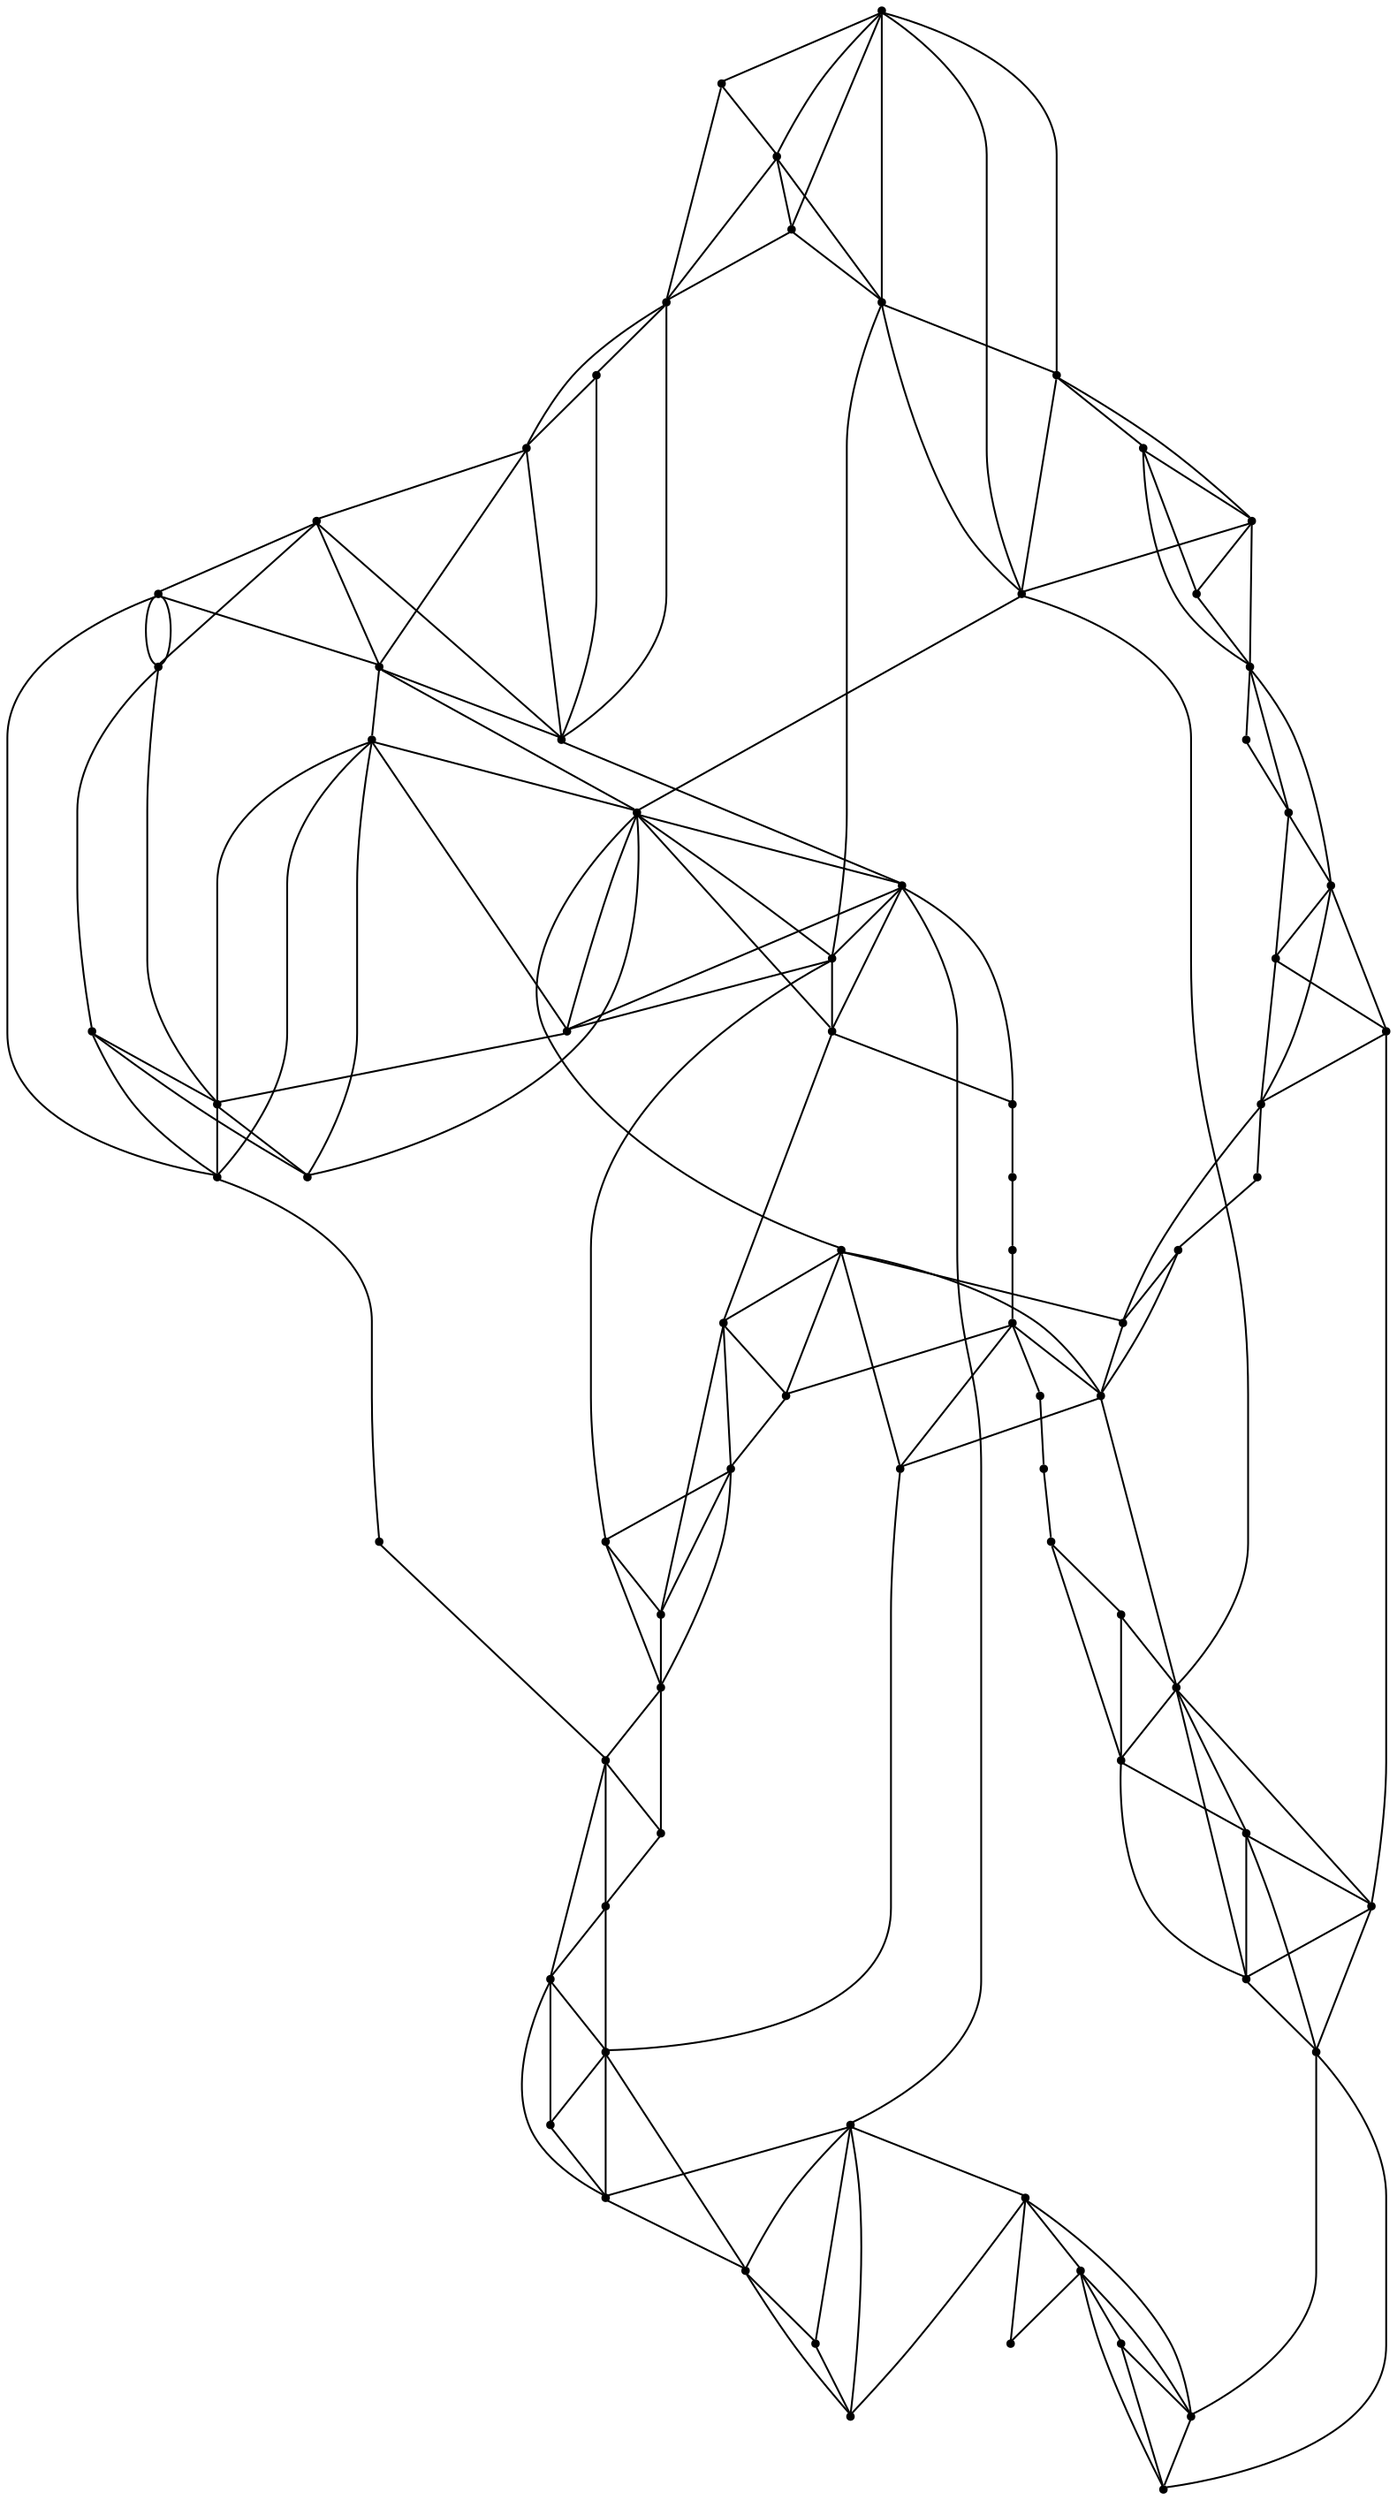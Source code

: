 graph {
  node [shape=point,comment="{\"directed\":false,\"doi\":\"10.1007/11618058_3\",\"figure\":\"5 (27)\"}"]

  v0 [pos="496.10477834302327,2245.6173128216574"]
  v1 [pos="492.54579056140983,2261.069379878949"]
  v2 [pos="504.5188397074854,2220.4715913861105"]
  v3 [pos="499.95133652797966,2214.6798636842877"]
  v4 [pos="494.78681754178774,2201.896558834027"]
  v5 [pos="484.71932571765984,2189.4028530845153"]
  v6 [pos="474.05067678052325,2182.1610953737404"]
  v7 [pos="483.82020916606103,2286.5495866864035"]
  v8 [pos="449.27940134447675,2289.6382199058044"]
  v9 [pos="458.0862429596657,2176.5278047650168"]
  v10 [pos="471.0209574854651,2304.0966219036886"]
  v11 [pos="462.437054869186,2317.127818497927"]
  v12 [pos="428.9422965116279,2162.9788265952575"]
  v13 [pos="433.33790765806685,2172.5714550742614"]
  v14 [pos="454.5460063135901,2334.013258052777"]
  v15 [pos="439.9776696493459,2314.208049210817"]
  v16 [pos="435.26429869186046,2347.2580776938903"]
  v17 [pos="410.91288494731106,2178.634026281944"]
  v18 [pos="393.43567405523254,2177.425784501345"]
  v19 [pos="425.8958848110465,2353.861127925824"]
  v20 [pos="287.1284202398256,2305.4882234661886"]
  v21 [pos="253.35545909792876,2306.986127925824"]
  v22 [pos="357.346685365189,2203.015282385459"]
  v23 [pos="407.6352039425872,2361.6840547650168"]
  v24 [pos="399.9129235555959,2360.8007298240173"]
  v25 [pos="389.28595793968026,2364.017377925824"]
  v26 [pos="403.4635969295058,2186.506989233604"]
  v27 [pos="318.3592114825581,2096.6381258099386"]
  v28 [pos="388.65042242005813,2204.111117753298"]
  v29 [pos="393.8618152707122,2194.678833716026"]
  v30 [pos="393.024142668968,2354.390290014854"]
  v31 [pos="379.6706156885901,2345.5777671266706"]
  v32 [pos="379.2486634720204,2215.037173661501"]
  v33 [pos="383.74221929505813,2341.419556372276"]
  v34 [pos="369.2697367823401,2226.6257153281676"]
  v35 [pos="376.1939294149709,2321.07882761251"]
  v36 [pos="354.00855400617735,2192.1746756960065"]
  v37 [pos="246.8261213435683,2182.2694327760846"]
  v38 [pos="358.6542094385901,2239.8090547650168"]
  v39 [pos="260.98188135901165,2351.388186845095"]
  v40 [pos="354.9910292514535,2288.873627417198"]
  v41 [pos="348.1772608557413,2250.899651281944"]
  v42 [pos="303.93153615552325,2296.1122062135846"]
  v43 [pos="357.0997649436773,2246.607036027224"]
  v44 [pos="336.88870367005813,2263.157990210166"]
  v45 [pos="324.57809434047965,2275.079872839561"]
  v46 [pos="335.24673532885174,2234.9214738934347"]
  v47 [pos="336.2125499636628,2146.134077144574"]
  v48 [pos="333.0744492641715,2137.9329866497824"]
  v49 [pos="339.5850438317587,2166.194489233604"]
  v50 [pos="317.1923328488372,2284.256890051475"]
  v51 [pos="321.2305913880814,2114.2653332480895"]
  v52 [pos="312.75088117732554,2102.2508170534284"]
  v53 [pos="271.5630223473837,2295.8861218223083"]
  v54 [pos="249.46307231104652,2317.416336767784"]
  v55 [pos="293.0472213390261,2087.779890132855"]
  v56 [pos="283.00784429505813,2086.73307362488"]
  v57 [pos="277.7641715116279,2083.9694526125104"]
  v58 [pos="265.603575240734,2325.302778316449"]
  v59 [pos="216.24022529069768,2214.438266190798"]
  v60 [pos="260.06191519803775,2104.390290014854"]
  v61 [pos="256.66441054233286,2333.809044592491"]
  v62 [pos="254.2472906068314,2107.348651322634"]
  v63 [pos="249.87460369731104,2340.999685359906"]
  v64 [pos="242.42843159520348,2166.4610729941833"]
  v65 [pos="248.28784747456396,2349.391319983116"]
  v66 [pos="235.5844459711119,2149.2153352825944"]
  v67 [pos="240.21863928506536,2338.2091707318136"]
  v68 [pos="244.2787728243096,2352.3798809775817"]
  v69 [pos="238.85692848382996,2345.07359130473"]
  v70 [pos="228.972802734375,2320.252818497927"]
  v71 [pos="205.61324775163519,2274.6631807415793"]
  v72 [pos="210.04740643168606,2287.6611258913185"]
  v73 [pos="217.72799952307412,2298.017393184613"]
  v74 [pos="205.55177995548692,2220.317286881716"]
  v75 [pos="217.74154421784158,2190.8652172812926"]
  v76 [pos="199.37562568132267,2234.287153316449"]
  v77 [pos="198.4462879269622,2261.558996272992"]
  v78 [pos="198.22437034429504,2248.9216035931418"]

  v0 -- v1 [id="-1",pos="496.10477834302327,2245.6173128216574 492.54579056140983,2261.069379878949 492.54579056140983,2261.069379878949 492.54579056140983,2261.069379878949"]
  v78 -- v76 [id="-3",pos="198.22437034429504,2248.9216035931418 199.37562568132267,2234.287153316449 199.37562568132267,2234.287153316449 199.37562568132267,2234.287153316449"]
  v77 -- v78 [id="-4",pos="198.4462879269622,2261.558996272992 198.22437034429504,2248.9216035931418 198.22437034429504,2248.9216035931418 198.22437034429504,2248.9216035931418"]
  v76 -- v74 [id="-8",pos="199.37562568132267,2234.287153316449 205.55177995548692,2220.317286881716 205.55177995548692,2220.317286881716 205.55177995548692,2220.317286881716"]
  v78 -- v74 [id="-11",pos="198.22437034429504,2248.9216035931418 205.55177995548692,2220.317286881716 205.55177995548692,2220.317286881716 205.55177995548692,2220.317286881716"]
  v78 -- v59 [id="-14",pos="198.22437034429504,2248.9216035931418 216.24022529069768,2214.438266190798 216.24022529069768,2214.438266190798 216.24022529069768,2214.438266190798"]
  v78 -- v71 [id="-24",pos="198.22437034429504,2248.9216035931418 205.61324775163519,2274.6631807415793 205.61324775163519,2274.6631807415793 205.61324775163519,2274.6631807415793"]
  v71 -- v72 [id="-26",pos="205.61324775163519,2274.6631807415793 210.04740643168606,2287.6611258913185 210.04740643168606,2287.6611258913185 210.04740643168606,2287.6611258913185"]
  v77 -- v71 [id="-30",pos="198.4462879269622,2261.558996272992 205.61324775163519,2274.6631807415793 205.61324775163519,2274.6631807415793 205.61324775163519,2274.6631807415793"]
  v72 -- v73 [id="-35",pos="210.04740643168606,2287.6611258913185 217.72799952307412,2298.017393184613 217.72799952307412,2298.017393184613 217.72799952307412,2298.017393184613"]
  v74 -- v75 [id="-38",pos="205.55177995548692,2220.317286881716 217.74154421784158,2190.8652172812926 217.74154421784158,2190.8652172812926 217.74154421784158,2190.8652172812926"]
  v76 -- v71 [id="-42",pos="199.37562568132267,2234.287153316449 205.61324775163519,2274.6631807415793 205.61324775163519,2274.6631807415793 205.61324775163519,2274.6631807415793"]
  v76 -- v59 [id="-43",pos="199.37562568132267,2234.287153316449 216.24022529069768,2214.438266190798 216.24022529069768,2214.438266190798 216.24022529069768,2214.438266190798"]
  v74 -- v77 [id="-57",pos="205.55177995548692,2220.317286881716 198.4462879269622,2261.558996272992 198.4462879269622,2261.558996272992 198.4462879269622,2261.558996272992"]
  v74 -- v37 [id="-64",pos="205.55177995548692,2220.317286881716 246.8261213435683,2182.2694327760846 246.8261213435683,2182.2694327760846 246.8261213435683,2182.2694327760846"]
  v71 -- v73 [id="-65",pos="205.61324775163519,2274.6631807415793 217.72799952307412,2298.017393184613 217.72799952307412,2298.017393184613 217.72799952307412,2298.017393184613"]
  v74 -- v59 [id="-67",pos="205.55177995548692,2220.317286881716 216.24022529069768,2214.438266190798 216.24022529069768,2214.438266190798 216.24022529069768,2214.438266190798"]
  v71 -- v21 [id="-69",pos="205.61324775163519,2274.6631807415793 253.35545909792876,2306.986127925824 253.35545909792876,2306.986127925824 253.35545909792876,2306.986127925824"]
  v73 -- v70 [id="-82",pos="217.72799952307412,2298.017393184613 228.972802734375,2320.252818497927 228.972802734375,2320.252818497927 228.972802734375,2320.252818497927"]
  v72 -- v21 [id="-85",pos="210.04740643168606,2287.6611258913185 253.35545909792876,2306.986127925824 253.35545909792876,2306.986127925824 253.35545909792876,2306.986127925824"]
  v59 -- v75 [id="-92",pos="216.24022529069768,2214.438266190798 217.74154421784158,2190.8652172812926 217.74154421784158,2190.8652172812926 217.74154421784158,2190.8652172812926"]
  v59 -- v37 [id="-105",pos="216.24022529069768,2214.438266190798 246.8261213435683,2182.2694327760846 246.8261213435683,2182.2694327760846 246.8261213435683,2182.2694327760846"]
  v59 -- v42 [id="-112",pos="216.24022529069768,2214.438266190798 303.93153615552325,2296.1122062135846 303.93153615552325,2296.1122062135846 303.93153615552325,2296.1122062135846"]
  v75 -- v66 [id="-114",pos="217.74154421784158,2190.8652172812926 235.5844459711119,2149.2153352825944 235.5844459711119,2149.2153352825944 235.5844459711119,2149.2153352825944"]
  v75 -- v64 [id="-116",pos="217.74154421784158,2190.8652172812926 242.42843159520348,2166.4610729941833 242.42843159520348,2166.4610729941833 242.42843159520348,2166.4610729941833"]
  v75 -- v37 [id="-121",pos="217.74154421784158,2190.8652172812926 246.8261213435683,2182.2694327760846 246.8261213435683,2182.2694327760846 246.8261213435683,2182.2694327760846"]
  v73 -- v54 [id="-123",pos="217.72799952307412,2298.017393184613 249.46307231104652,2317.416336767784 249.46307231104652,2317.416336767784 249.46307231104652,2317.416336767784"]
  v73 -- v21 [id="-124",pos="217.72799952307412,2298.017393184613 253.35545909792876,2306.986127925824 253.35545909792876,2306.986127925824 253.35545909792876,2306.986127925824"]
  v70 -- v69 [id="-133",pos="228.972802734375,2320.252818497927 238.85692848382996,2345.07359130473 238.85692848382996,2345.07359130473 238.85692848382996,2345.07359130473"]
  v70 -- v67 [id="-134",pos="228.972802734375,2320.252818497927 240.21863928506536,2338.2091707318136 240.21863928506536,2338.2091707318136 240.21863928506536,2338.2091707318136"]
  v70 -- v21 [id="-135",pos="228.972802734375,2320.252818497927 253.35545909792876,2306.986127925824 253.35545909792876,2306.986127925824 253.35545909792876,2306.986127925824"]
  v70 -- v54 [id="-137",pos="228.972802734375,2320.252818497927 249.46307231104652,2317.416336767784 249.46307231104652,2317.416336767784 249.46307231104652,2317.416336767784"]
  v66 -- v62 [id="-143",pos="235.5844459711119,2149.2153352825944 254.2472906068314,2107.348651322634 254.2472906068314,2107.348651322634 254.2472906068314,2107.348651322634"]
  v66 -- v60 [id="-144",pos="235.5844459711119,2149.2153352825944 260.06191519803775,2104.390290014854 260.06191519803775,2104.390290014854 260.06191519803775,2104.390290014854"]
  v66 -- v64 [id="-145",pos="235.5844459711119,2149.2153352825944 242.42843159520348,2166.4610729941833 242.42843159520348,2166.4610729941833 242.42843159520348,2166.4610729941833"]
  v64 -- v37 [id="-146",pos="242.42843159520348,2166.4610729941833 246.8261213435683,2182.2694327760846 246.8261213435683,2182.2694327760846 246.8261213435683,2182.2694327760846"]
  v69 -- v67 [id="-152",pos="238.85692848382996,2345.07359130473 240.21863928506536,2338.2091707318136 240.21863928506536,2338.2091707318136 240.21863928506536,2338.2091707318136"]
  v67 -- v54 [id="-156",pos="240.21863928506536,2338.2091707318136 249.46307231104652,2317.416336767784 249.46307231104652,2317.416336767784 249.46307231104652,2317.416336767784"]
  v69 -- v68 [id="-163",pos="238.85692848382996,2345.07359130473 244.2787728243096,2352.3798809775817 244.2787728243096,2352.3798809775817 244.2787728243096,2352.3798809775817"]
  v54 -- v21 [id="-165",pos="249.46307231104652,2317.416336767784 253.35545909792876,2306.986127925824 253.35545909792876,2306.986127925824 253.35545909792876,2306.986127925824"]
  v67 -- v69 [id="-170",pos="240.21863928506536,2338.2091707318136 242.02418922601743,2351.212202144574 242.02418922601743,2351.212202144574 242.02418922601743,2351.212202144574 241.21570448764535,2351.278832190147 241.21570448764535,2351.278832190147 241.21570448764535,2351.278832190147 238.85692848382996,2345.07359130473 238.85692848382996,2345.07359130473 238.85692848382996,2345.07359130473"]
  v69 -- v65 [id="-171",pos="238.85692848382996,2345.07359130473 248.28784747456396,2349.391319983116 248.28784747456396,2349.391319983116 248.28784747456396,2349.391319983116"]
  v65 -- v39 [id="-179",pos="248.28784747456396,2349.391319983116 260.98188135901165,2351.388186845095 260.98188135901165,2351.388186845095 260.98188135901165,2351.388186845095"]
  v67 -- v39 [id="-180",pos="240.21863928506536,2338.2091707318136 260.98188135901165,2351.388186845095 260.98188135901165,2351.388186845095 260.98188135901165,2351.388186845095"]
  v64 -- v62 [id="-183",pos="242.42843159520348,2166.4610729941833 254.2472906068314,2107.348651322634 254.2472906068314,2107.348651322634 254.2472906068314,2107.348651322634"]
  v68 -- v63 [id="-186",pos="244.2787728243096,2352.3798809775817 249.87460369731104,2340.999685359906 249.87460369731104,2340.999685359906 249.87460369731104,2340.999685359906"]
  v64 -- v60 [id="-188",pos="242.42843159520348,2166.4610729941833 260.06191519803775,2104.390290014854 260.06191519803775,2104.390290014854 260.06191519803775,2104.390290014854"]
  v37 -- v53 [id="-193",pos="246.8261213435683,2182.2694327760846 271.5630223473837,2295.8861218223083 271.5630223473837,2295.8861218223083 271.5630223473837,2295.8861218223083"]
  v68 -- v65 [id="-194",pos="244.2787728243096,2352.3798809775817 248.28784747456396,2349.391319983116 248.28784747456396,2349.391319983116 248.28784747456396,2349.391319983116"]
  v68 -- v39 [id="-200",pos="244.2787728243096,2352.3798809775817 260.98188135901165,2351.388186845095 260.98188135901165,2351.388186845095 260.98188135901165,2351.388186845095"]
  v65 -- v63 [id="-206",pos="248.28784747456396,2349.391319983116 249.87460369731104,2340.999685359906 249.87460369731104,2340.999685359906 249.87460369731104,2340.999685359906"]
  v63 -- v61 [id="-207",pos="249.87460369731104,2340.999685359906 256.66441054233286,2333.809044592491 256.66441054233286,2333.809044592491 256.66441054233286,2333.809044592491"]
  v37 -- v18 [id="-240",pos="246.8261213435683,2182.2694327760846 393.43567405523254,2177.425784501345 393.43567405523254,2177.425784501345 393.43567405523254,2177.425784501345"]
  v65 -- v61 [id="-243",pos="248.28784747456396,2349.391319983116 256.66441054233286,2333.809044592491 256.66441054233286,2333.809044592491 256.66441054233286,2333.809044592491"]
  v61 -- v58 [id="-244",pos="256.66441054233286,2333.809044592491 265.603575240734,2325.302778316449 265.603575240734,2325.302778316449 265.603575240734,2325.302778316449"]
  v63 -- v53 [id="-258",pos="249.87460369731104,2340.999685359906 271.5630223473837,2295.8861218223083 271.5630223473837,2295.8861218223083 271.5630223473837,2295.8861218223083"]
  v54 -- v61 [id="-260",pos="249.46307231104652,2317.416336767784 256.66441054233286,2333.809044592491 256.66441054233286,2333.809044592491 256.66441054233286,2333.809044592491"]
  v61 -- v39 [id="-261",pos="256.66441054233286,2333.809044592491 260.98188135901165,2351.388186845095 260.98188135901165,2351.388186845095 260.98188135901165,2351.388186845095"]
  v54 -- v53 [id="-263",pos="249.46307231104652,2317.416336767784 271.5630223473837,2295.8861218223083 271.5630223473837,2295.8861218223083 271.5630223473837,2295.8861218223083"]
  v53 -- v46 [id="-264",pos="271.5630223473837,2295.8861218223083 335.24673532885174,2234.9214738934347 335.24673532885174,2234.9214738934347 335.24673532885174,2234.9214738934347"]
  v62 -- v60 [id="-291",pos="254.2472906068314,2107.348651322634 260.06191519803775,2104.390290014854 260.06191519803775,2104.390290014854 260.06191519803775,2104.390290014854"]
  v60 -- v57 [id="-292",pos="260.06191519803775,2104.390290014854 277.7641715116279,2083.9694526125104 277.7641715116279,2083.9694526125104 277.7641715116279,2083.9694526125104"]
  v21 -- v20 [id="-293",pos="253.35545909792876,2306.986127925824 287.1284202398256,2305.4882234661886 287.1284202398256,2305.4882234661886 287.1284202398256,2305.4882234661886"]
  v20 -- v8 [id="-294",pos="287.1284202398256,2305.4882234661886 449.27940134447675,2289.6382199058044 449.27940134447675,2289.6382199058044 449.27940134447675,2289.6382199058044"]
  v60 -- v56 [id="-298",pos="260.06191519803775,2104.390290014854 283.00784429505813,2086.73307362488 283.00784429505813,2086.73307362488 283.00784429505813,2086.73307362488"]
  v61 -- v53 [id="-308",pos="256.66441054233286,2333.809044592491 271.5630223473837,2295.8861218223083 271.5630223473837,2295.8861218223083 271.5630223473837,2295.8861218223083"]
  v58 -- v20 [id="-312",pos="265.603575240734,2325.302778316449 287.1284202398256,2305.4882234661886 287.1284202398256,2305.4882234661886 287.1284202398256,2305.4882234661886"]
  v60 -- v55 [id="-338",pos="260.06191519803775,2104.390290014854 293.0472213390261,2087.779890132855 293.0472213390261,2087.779890132855 293.0472213390261,2087.779890132855"]
  v39 -- v25 [id="-342",pos="260.98188135901165,2351.388186845095 389.28595793968026,2364.017377925824 389.28595793968026,2364.017377925824 389.28595793968026,2364.017377925824"]
  v58 -- v65 [id="-349",pos="265.603575240734,2325.302778316449 248.28784747456396,2349.391319983116 248.28784747456396,2349.391319983116 248.28784747456396,2349.391319983116"]
  v58 -- v53 [id="-350",pos="265.603575240734,2325.302778316449 271.5630223473837,2295.8861218223083 271.5630223473837,2295.8861218223083 271.5630223473837,2295.8861218223083"]
  v20 -- v42 [id="-354",pos="287.1284202398256,2305.4882234661886 303.93153615552325,2296.1122062135846 303.93153615552325,2296.1122062135846 303.93153615552325,2296.1122062135846"]
  v53 -- v50 [id="-367",pos="271.5630223473837,2295.8861218223083 317.1923328488372,2284.256890051475 317.1923328488372,2284.256890051475 317.1923328488372,2284.256890051475"]
  v53 -- v20 [id="-368",pos="271.5630223473837,2295.8861218223083 287.1284202398256,2305.4882234661886 287.1284202398256,2305.4882234661886 287.1284202398256,2305.4882234661886"]
  v53 -- v42 [id="-370",pos="271.5630223473837,2295.8861218223083 303.93153615552325,2296.1122062135846 303.93153615552325,2296.1122062135846 303.93153615552325,2296.1122062135846"]
  v57 -- v56 [id="-380",pos="277.7641715116279,2083.9694526125104 283.00784429505813,2086.73307362488 283.00784429505813,2086.73307362488 283.00784429505813,2086.73307362488"]
  v56 -- v55 [id="-382",pos="283.00784429505813,2086.73307362488 293.0472213390261,2087.779890132855 293.0472213390261,2087.779890132855 293.0472213390261,2087.779890132855"]
  v55 -- v27 [id="-383",pos="293.0472213390261,2087.779890132855 318.3592114825581,2096.6381258099386 318.3592114825581,2096.6381258099386 318.3592114825581,2096.6381258099386"]
  v56 -- v52 [id="-395",pos="283.00784429505813,2086.73307362488 312.75088117732554,2102.2508170534284 312.75088117732554,2102.2508170534284 312.75088117732554,2102.2508170534284"]
  v20 -- v45 [id="-407",pos="287.1284202398256,2305.4882234661886 324.57809434047965,2275.079872839561 324.57809434047965,2275.079872839561 324.57809434047965,2275.079872839561"]
  v42 -- v50 [id="-409",pos="303.93153615552325,2296.1122062135846 317.1923328488372,2284.256890051475 317.1923328488372,2284.256890051475 317.1923328488372,2284.256890051475"]
  v55 -- v51 [id="-423",pos="293.0472213390261,2087.779890132855 321.2305913880814,2114.2653332480895 321.2305913880814,2114.2653332480895 321.2305913880814,2114.2653332480895"]
  v55 -- v52 [id="-425",pos="293.0472213390261,2087.779890132855 312.75088117732554,2102.2508170534284 312.75088117732554,2102.2508170534284 312.75088117732554,2102.2508170534284"]
  v42 -- v58 [id="-433",pos="303.93153615552325,2296.1122062135846 265.603575240734,2325.302778316449 265.603575240734,2325.302778316449 265.603575240734,2325.302778316449"]
  v50 -- v45 [id="-436",pos="317.1923328488372,2284.256890051475 324.57809434047965,2275.079872839561 324.57809434047965,2275.079872839561 324.57809434047965,2275.079872839561"]
  v45 -- v44 [id="-439",pos="324.57809434047965,2275.079872839561 336.88870367005813,2263.157990210166 336.88870367005813,2263.157990210166 336.88870367005813,2263.157990210166"]
  v42 -- v31 [id="-445",pos="303.93153615552325,2296.1122062135846 379.6706156885901,2345.5777671266706 379.6706156885901,2345.5777671266706 379.6706156885901,2345.5777671266706"]
  v52 -- v27 [id="-453",pos="312.75088117732554,2102.2508170534284 318.3592114825581,2096.6381258099386 318.3592114825581,2096.6381258099386 318.3592114825581,2096.6381258099386"]
  v52 -- v51 [id="-454",pos="312.75088117732554,2102.2508170534284 321.2305913880814,2114.2653332480895 321.2305913880814,2114.2653332480895 321.2305913880814,2114.2653332480895"]
  v51 -- v48 [id="-455",pos="321.2305913880814,2114.2653332480895 333.0744492641715,2137.9329866497824 333.0744492641715,2137.9329866497824 333.0744492641715,2137.9329866497824"]
  v48 -- v47 [id="-456",pos="333.0744492641715,2137.9329866497824 336.2125499636628,2146.134077144574 336.2125499636628,2146.134077144574 336.2125499636628,2146.134077144574"]
  v44 -- v41 [id="-482",pos="336.88870367005813,2263.157990210166 348.1772608557413,2250.899651281944 348.1772608557413,2250.899651281944 348.1772608557413,2250.899651281944"]
  v27 -- v51 [id="-489",pos="318.3592114825581,2096.6381258099386 321.2305913880814,2114.2653332480895 321.2305913880814,2114.2653332480895 321.2305913880814,2114.2653332480895"]
  v50 -- v40 [id="-491",pos="317.1923328488372,2284.256890051475 354.9910292514535,2288.873627417198 354.9910292514535,2288.873627417198 354.9910292514535,2288.873627417198"]
  v27 -- v12 [id="-496",pos="318.3592114825581,2096.6381258099386 428.9422965116279,2162.9788265952575 428.9422965116279,2162.9788265952575 428.9422965116279,2162.9788265952575"]
  v51 -- v49 [id="-503",pos="321.2305913880814,2114.2653332480895 339.5850438317587,2166.194489233604 339.5850438317587,2166.194489233604 339.5850438317587,2166.194489233604"]
  v50 -- v20 [id="-511",pos="317.1923328488372,2284.256890051475 287.1284202398256,2305.4882234661886 287.1284202398256,2305.4882234661886 287.1284202398256,2305.4882234661886"]
  v41 -- v38 [id="-517",pos="348.1772608557413,2250.899651281944 358.6542094385901,2239.8090547650168 358.6542094385901,2239.8090547650168 358.6542094385901,2239.8090547650168"]
  v47 -- v49 [id="-534",pos="336.2125499636628,2146.134077144574 339.5850438317587,2166.194489233604 339.5850438317587,2166.194489233604 339.5850438317587,2166.194489233604"]
  v47 -- v36 [id="-536",pos="336.2125499636628,2146.134077144574 354.00855400617735,2192.1746756960065 354.00855400617735,2192.1746756960065 354.00855400617735,2192.1746756960065"]
  v36 -- v22 [id="-537",pos="354.00855400617735,2192.1746756960065 357.346685365189,2203.015282385459 357.346685365189,2203.015282385459 357.346685365189,2203.015282385459"]
  v46 -- v49 [id="-541",pos="335.24673532885174,2234.9214738934347 339.5850438317587,2166.194489233604 339.5850438317587,2166.194489233604 339.5850438317587,2166.194489233604"]
  v46 -- v36 [id="-552",pos="335.24673532885174,2234.9214738934347 354.00855400617735,2192.1746756960065 354.00855400617735,2192.1746756960065 354.00855400617735,2192.1746756960065"]
  v46 -- v22 [id="-563",pos="335.24673532885174,2234.9214738934347 357.346685365189,2203.015282385459 357.346685365189,2203.015282385459 357.346685365189,2203.015282385459"]
  v46 -- v40 [id="-565",pos="335.24673532885174,2234.9214738934347 354.9910292514535,2288.873627417198 354.9910292514535,2288.873627417198 354.9910292514535,2288.873627417198"]
  v46 -- v43 [id="-572",pos="335.24673532885174,2234.9214738934347 357.0997649436773,2246.607036027224 357.0997649436773,2246.607036027224 357.0997649436773,2246.607036027224"]
  v38 -- v34 [id="-578",pos="358.6542094385901,2239.8090547650168 369.2697367823401,2226.6257153281676 369.2697367823401,2226.6257153281676 369.2697367823401,2226.6257153281676"]
  v49 -- v36 [id="-596",pos="339.5850438317587,2166.194489233604 354.00855400617735,2192.1746756960065 354.00855400617735,2192.1746756960065 354.00855400617735,2192.1746756960065"]
  v34 -- v32 [id="-610",pos="369.2697367823401,2226.6257153281676 379.2486634720204,2215.037173661501 379.2486634720204,2215.037173661501 379.2486634720204,2215.037173661501"]
  v22 -- v38 [id="-629",pos="357.346685365189,2203.015282385459 358.6542094385901,2239.8090547650168 358.6542094385901,2239.8090547650168 358.6542094385901,2239.8090547650168"]
  v38 -- v43 [id="-630",pos="358.6542094385901,2239.8090547650168 357.0997649436773,2246.607036027224 357.0997649436773,2246.607036027224 357.0997649436773,2246.607036027224"]
  v40 -- v43 [id="-631",pos="354.9910292514535,2288.873627417198 357.0997649436773,2246.607036027224 357.0997649436773,2246.607036027224 357.0997649436773,2246.607036027224"]
  v36 -- v18 [id="-639",pos="354.00855400617735,2192.1746756960065 393.43567405523254,2177.425784501345 393.43567405523254,2177.425784501345 393.43567405523254,2177.425784501345"]
  v40 -- v33 [id="-644",pos="354.9910292514535,2288.873627417198 383.74221929505813,2341.419556372276 383.74221929505813,2341.419556372276 383.74221929505813,2341.419556372276"]
  v40 -- v35 [id="-650",pos="354.9910292514535,2288.873627417198 376.1939294149709,2321.07882761251 376.1939294149709,2321.07882761251 376.1939294149709,2321.07882761251"]
  v38 -- v36 [id="-653",pos="358.6542094385901,2239.8090547650168 354.00855400617735,2192.1746756960065 354.00855400617735,2192.1746756960065 354.00855400617735,2192.1746756960065"]
  v43 -- v35 [id="-681",pos="357.0997649436773,2246.607036027224 376.1939294149709,2321.07882761251 376.1939294149709,2321.07882761251 376.1939294149709,2321.07882761251"]
  v22 -- v15 [id="-684",pos="357.346685365189,2203.015282385459 439.9776696493459,2314.208049210817 439.9776696493459,2314.208049210817 439.9776696493459,2314.208049210817"]
  v32 -- v28 [id="-690",pos="379.2486634720204,2215.037173661501 388.65042242005813,2204.111117753298 388.65042242005813,2204.111117753298 388.65042242005813,2204.111117753298"]
  v28 -- v29 [id="-705",pos="388.65042242005813,2204.111117753298 393.8618152707122,2194.678833716026 393.8618152707122,2194.678833716026 393.8618152707122,2194.678833716026"]
  v35 -- v31 [id="-719",pos="376.1939294149709,2321.07882761251 379.6706156885901,2345.5777671266706 379.6706156885901,2345.5777671266706 379.6706156885901,2345.5777671266706"]
  v35 -- v33 [id="-720",pos="376.1939294149709,2321.07882761251 383.74221929505813,2341.419556372276 383.74221929505813,2341.419556372276 383.74221929505813,2341.419556372276"]
  v35 -- v30 [id="-721",pos="376.1939294149709,2321.07882761251 393.024142668968,2354.390290014854 393.024142668968,2354.390290014854 393.024142668968,2354.390290014854"]
  v29 -- v26 [id="-739",pos="393.8618152707122,2194.678833716026 403.4635969295058,2186.506989233604 403.4635969295058,2186.506989233604 403.4635969295058,2186.506989233604"]
  v31 -- v33 [id="-742",pos="379.6706156885901,2345.5777671266706 383.74221929505813,2341.419556372276 383.74221929505813,2341.419556372276 383.74221929505813,2341.419556372276"]
  v31 -- v30 [id="-749",pos="379.6706156885901,2345.5777671266706 393.024142668968,2354.390290014854 393.024142668968,2354.390290014854 393.024142668968,2354.390290014854"]
  v30 -- v24 [id="-750",pos="393.024142668968,2354.390290014854 399.9129235555959,2360.8007298240173 399.9129235555959,2360.8007298240173 399.9129235555959,2360.8007298240173"]
  v30 -- v23 [id="-753",pos="393.024142668968,2354.390290014854 407.6352039425872,2361.6840547650168 407.6352039425872,2361.6840547650168 407.6352039425872,2361.6840547650168"]
  v33 -- v30 [id="-762",pos="383.74221929505813,2341.419556372276 393.024142668968,2354.390290014854 393.024142668968,2354.390290014854 393.024142668968,2354.390290014854"]
  v26 -- v17 [id="-781",pos="403.4635969295058,2186.506989233604 410.91288494731106,2178.634026281944 410.91288494731106,2178.634026281944 410.91288494731106,2178.634026281944"]
  v25 -- v24 [id="-785",pos="389.28595793968026,2364.017377925824 399.9129235555959,2360.8007298240173 399.9129235555959,2360.8007298240173 399.9129235555959,2360.8007298240173"]
  v24 -- v16 [id="-786",pos="399.9129235555959,2360.8007298240173 435.26429869186046,2347.2580776938903 435.26429869186046,2347.2580776938903 435.26429869186046,2347.2580776938903"]
  v24 -- v19 [id="-789",pos="399.9129235555959,2360.8007298240173 425.8958848110465,2353.861127925824 425.8958848110465,2353.861127925824 425.8958848110465,2353.861127925824"]
  v24 -- v23 [id="-792",pos="399.9129235555959,2360.8007298240173 407.6352039425872,2361.6840547650168 407.6352039425872,2361.6840547650168 407.6352039425872,2361.6840547650168"]
  v29 -- v18 [id="-817",pos="393.8618152707122,2194.678833716026 393.43567405523254,2177.425784501345 393.43567405523254,2177.425784501345 393.43567405523254,2177.425784501345"]
  v18 -- v12 [id="-828",pos="393.43567405523254,2177.425784501345 428.9422965116279,2162.9788265952575 428.9422965116279,2162.9788265952575 428.9422965116279,2162.9788265952575"]
  v18 -- v26 [id="-829",pos="393.43567405523254,2177.425784501345 403.4635969295058,2186.506989233604 403.4635969295058,2186.506989233604 403.4635969295058,2186.506989233604"]
  v18 -- v13 [id="-830",pos="393.43567405523254,2177.425784501345 433.33790765806685,2172.5714550742614 433.33790765806685,2172.5714550742614 433.33790765806685,2172.5714550742614"]
  v18 -- v17 [id="-833",pos="393.43567405523254,2177.425784501345 410.91288494731106,2178.634026281944 410.91288494731106,2178.634026281944 410.91288494731106,2178.634026281944"]
  v17 -- v9 [id="-834",pos="410.91288494731106,2178.634026281944 458.0862429596657,2176.5278047650168 458.0862429596657,2176.5278047650168 458.0862429596657,2176.5278047650168"]
  v26 -- v28 [id="-860",pos="403.4635969295058,2186.506989233604 388.65042242005813,2204.111117753298 388.65042242005813,2204.111117753298 388.65042242005813,2204.111117753298"]
  v26 -- v13 [id="-864",pos="403.4635969295058,2186.506989233604 433.33790765806685,2172.5714550742614 433.33790765806685,2172.5714550742614 433.33790765806685,2172.5714550742614"]
  v23 -- v19 [id="-880",pos="407.6352039425872,2361.6840547650168 425.8958848110465,2353.861127925824 425.8958848110465,2353.861127925824 425.8958848110465,2353.861127925824"]
  v19 -- v16 [id="-881",pos="425.8958848110465,2353.861127925824 435.26429869186046,2347.2580776938903 435.26429869186046,2347.2580776938903 435.26429869186046,2347.2580776938903"]
  v17 -- v12 [id="-893",pos="410.91288494731106,2178.634026281944 428.9422965116279,2162.9788265952575 428.9422965116279,2162.9788265952575 428.9422965116279,2162.9788265952575"]
  v17 -- v13 [id="-895",pos="410.91288494731106,2178.634026281944 433.33790765806685,2172.5714550742614 433.33790765806685,2172.5714550742614 433.33790765806685,2172.5714550742614"]
  v19 -- v15 [id="-905",pos="425.8958848110465,2353.861127925824 439.9776696493459,2314.208049210817 439.9776696493459,2314.208049210817 439.9776696493459,2314.208049210817"]
  v16 -- v14 [id="-912",pos="435.26429869186046,2347.2580776938903 454.5460063135901,2334.013258052777 454.5460063135901,2334.013258052777 454.5460063135901,2334.013258052777"]
  v12 -- v13 [id="-919",pos="428.9422965116279,2162.9788265952575 433.33790765806685,2172.5714550742614 433.33790765806685,2172.5714550742614 433.33790765806685,2172.5714550742614"]
  v12 -- v9 [id="-923",pos="428.9422965116279,2162.9788265952575 458.0862429596657,2176.5278047650168 458.0862429596657,2176.5278047650168 458.0862429596657,2176.5278047650168"]
  v9 -- v6 [id="-924",pos="458.0862429596657,2176.5278047650168 474.05067678052325,2182.1610953737404 474.05067678052325,2182.1610953737404 474.05067678052325,2182.1610953737404"]
  v6 -- v5 [id="-925",pos="474.05067678052325,2182.1610953737404 484.71932571765984,2189.4028530845153 484.71932571765984,2189.4028530845153 484.71932571765984,2189.4028530845153"]
  v16 -- v15 [id="-945",pos="435.26429869186046,2347.2580776938903 439.9776696493459,2314.208049210817 439.9776696493459,2314.208049210817 439.9776696493459,2314.208049210817"]
  v13 -- v9 [id="-948",pos="433.33790765806685,2172.5714550742614 458.0862429596657,2176.5278047650168 458.0862429596657,2176.5278047650168 458.0862429596657,2176.5278047650168"]
  v16 -- v11 [id="-952",pos="435.26429869186046,2347.2580776938903 462.437054869186,2317.127818497927 462.437054869186,2317.127818497927 462.437054869186,2317.127818497927"]
  v15 -- v14 [id="-963",pos="439.9776696493459,2314.208049210817 454.5460063135901,2334.013258052777 454.5460063135901,2334.013258052777 454.5460063135901,2334.013258052777"]
  v15 -- v10 [id="-964",pos="439.9776696493459,2314.208049210817 471.0209574854651,2304.0966219036886 471.0209574854651,2304.0966219036886 471.0209574854651,2304.0966219036886"]
  v15 -- v11 [id="-967",pos="439.9776696493459,2314.208049210817 462.437054869186,2317.127818497927 462.437054869186,2317.127818497927 462.437054869186,2317.127818497927"]
  v8 -- v0 [id="-972",pos="449.27940134447675,2289.6382199058044 496.10477834302327,2245.6173128216574 496.10477834302327,2245.6173128216574 496.10477834302327,2245.6173128216574"]
  v8 -- v11 [id="-973",pos="449.27940134447675,2289.6382199058044 462.437054869186,2317.127818497927 462.437054869186,2317.127818497927 462.437054869186,2317.127818497927"]
  v8 -- v1 [id="-975",pos="449.27940134447675,2289.6382199058044 492.54579056140983,2261.069379878949 492.54579056140983,2261.069379878949 492.54579056140983,2261.069379878949"]
  v8 -- v10 [id="-977",pos="449.27940134447675,2289.6382199058044 471.0209574854651,2304.0966219036886 471.0209574854651,2304.0966219036886 471.0209574854651,2304.0966219036886"]
  v8 -- v7 [id="-979",pos="449.27940134447675,2289.6382199058044 483.82020916606103,2286.5495866864035 483.82020916606103,2286.5495866864035 483.82020916606103,2286.5495866864035"]
  v14 -- v11 [id="-988",pos="454.5460063135901,2334.013258052777 462.437054869186,2317.127818497927 462.437054869186,2317.127818497927 462.437054869186,2317.127818497927"]
  v11 -- v10 [id="-990",pos="462.437054869186,2317.127818497927 471.0209574854651,2304.0966219036886 471.0209574854651,2304.0966219036886 471.0209574854651,2304.0966219036886"]
  v9 -- v4 [id="-1003",pos="458.0862429596657,2176.5278047650168 494.78681754178774,2201.896558834027 494.78681754178774,2201.896558834027 494.78681754178774,2201.896558834027"]
  v10 -- v7 [id="-1017",pos="471.0209574854651,2304.0966219036886 483.82020916606103,2286.5495866864035 483.82020916606103,2286.5495866864035 483.82020916606103,2286.5495866864035"]
  v10 -- v1 [id="-1029",pos="471.0209574854651,2304.0966219036886 492.54579056140983,2261.069379878949 492.54579056140983,2261.069379878949 492.54579056140983,2261.069379878949"]
  v6 -- v3 [id="-1044",pos="474.05067678052325,2182.1610953737404 499.95133652797966,2214.6798636842877 499.95133652797966,2214.6798636842877 499.95133652797966,2214.6798636842877"]
  v5 -- v4 [id="-1046",pos="484.71932571765984,2189.4028530845153 494.78681754178774,2201.896558834027 494.78681754178774,2201.896558834027 494.78681754178774,2201.896558834027"]
  v7 -- v1 [id="-1064",pos="483.82020916606103,2286.5495866864035 492.54579056140983,2261.069379878949 492.54579056140983,2261.069379878949 492.54579056140983,2261.069379878949"]
  v4 -- v3 [id="-1073",pos="494.78681754178774,2201.896558834027 499.95133652797966,2214.6798636842877 499.95133652797966,2214.6798636842877 499.95133652797966,2214.6798636842877"]
  v3 -- v2 [id="-1076",pos="499.95133652797966,2214.6798636842877 504.5188397074854,2220.4715913861105 504.5188397074854,2220.4715913861105 504.5188397074854,2220.4715913861105"]
  v0 -- v3 [id="-1085",pos="496.10477834302327,2245.6173128216574 499.95133652797966,2214.6798636842877 499.95133652797966,2214.6798636842877 499.95133652797966,2214.6798636842877"]
  v0 -- v2 [id="-1088",pos="496.10477834302327,2245.6173128216574 504.5188397074854,2220.4715913861105 504.5188397074854,2220.4715913861105 504.5188397074854,2220.4715913861105"]
  v4 -- v6 [id="-1090",pos="494.78681754178774,2201.896558834027 474.05067678052325,2182.1610953737404 474.05067678052325,2182.1610953737404 474.05067678052325,2182.1610953737404"]
  v4 -- v0 [id="-1103",pos="494.78681754178774,2201.896558834027 496.10477834302327,2245.6173128216574 496.10477834302327,2245.6173128216574 496.10477834302327,2245.6173128216574"]
  v3 -- v5 [id="-1119",pos="499.95133652797966,2214.6798636842877 484.71932571765984,2189.4028530845153 484.71932571765984,2189.4028530845153 484.71932571765984,2189.4028530845153"]
}